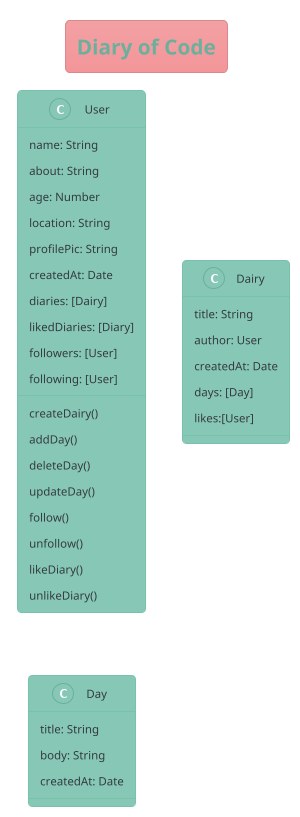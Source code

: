@startuml ClassDiagram
Title: Diary of Code
!theme minty

class User {
  name: String
  about: String
  age: Number
  location: String
  profilePic: String
  createdAt: Date
  diaries: [Dairy]
  likedDiaries: [Diary]
  followers: [User]
  following: [User]

  createDairy()
  addDay()
  deleteDay()
  updateDay()
  follow()
  unfollow()
  likeDiary()
  unlikeDiary()
}

class Dairy {
  title: String
  author: User
  createdAt: Date
  days: [Day]
  likes:[User]
}

class Day {
  title: String
  body: String
  createdAt: Date
}

@enduml